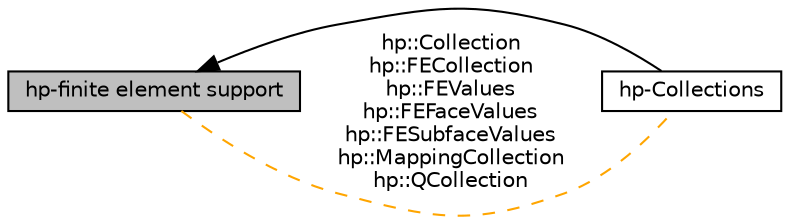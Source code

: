 digraph "hp-finite element support"
{
  edge [fontname="Helvetica",fontsize="10",labelfontname="Helvetica",labelfontsize="10"];
  node [fontname="Helvetica",fontsize="10",shape=box];
  rankdir=LR;
  Node2 [label="hp-Collections",height=0.2,width=0.4,color="black", fillcolor="white", style="filled",URL="$group__hpcollection.html",tooltip="In the implementation of the hp-finite element method, each cell might have a different finite elemen..."];
  Node1 [label="hp-finite element support",height=0.2,width=0.4,color="black", fillcolor="grey75", style="filled", fontcolor="black",tooltip="Classes and functions that have to do with hp-finite elements. The step-27 tutorial program gives an ..."];
  Node1->Node2 [shape=plaintext, dir="back", style="solid"];
  Node1->Node2 [shape=plaintext, label="hp::Collection\nhp::FECollection\nhp::FEValues\nhp::FEFaceValues\nhp::FESubfaceValues\nhp::MappingCollection\nhp::QCollection", color="orange", dir="none", style="dashed"];
}
